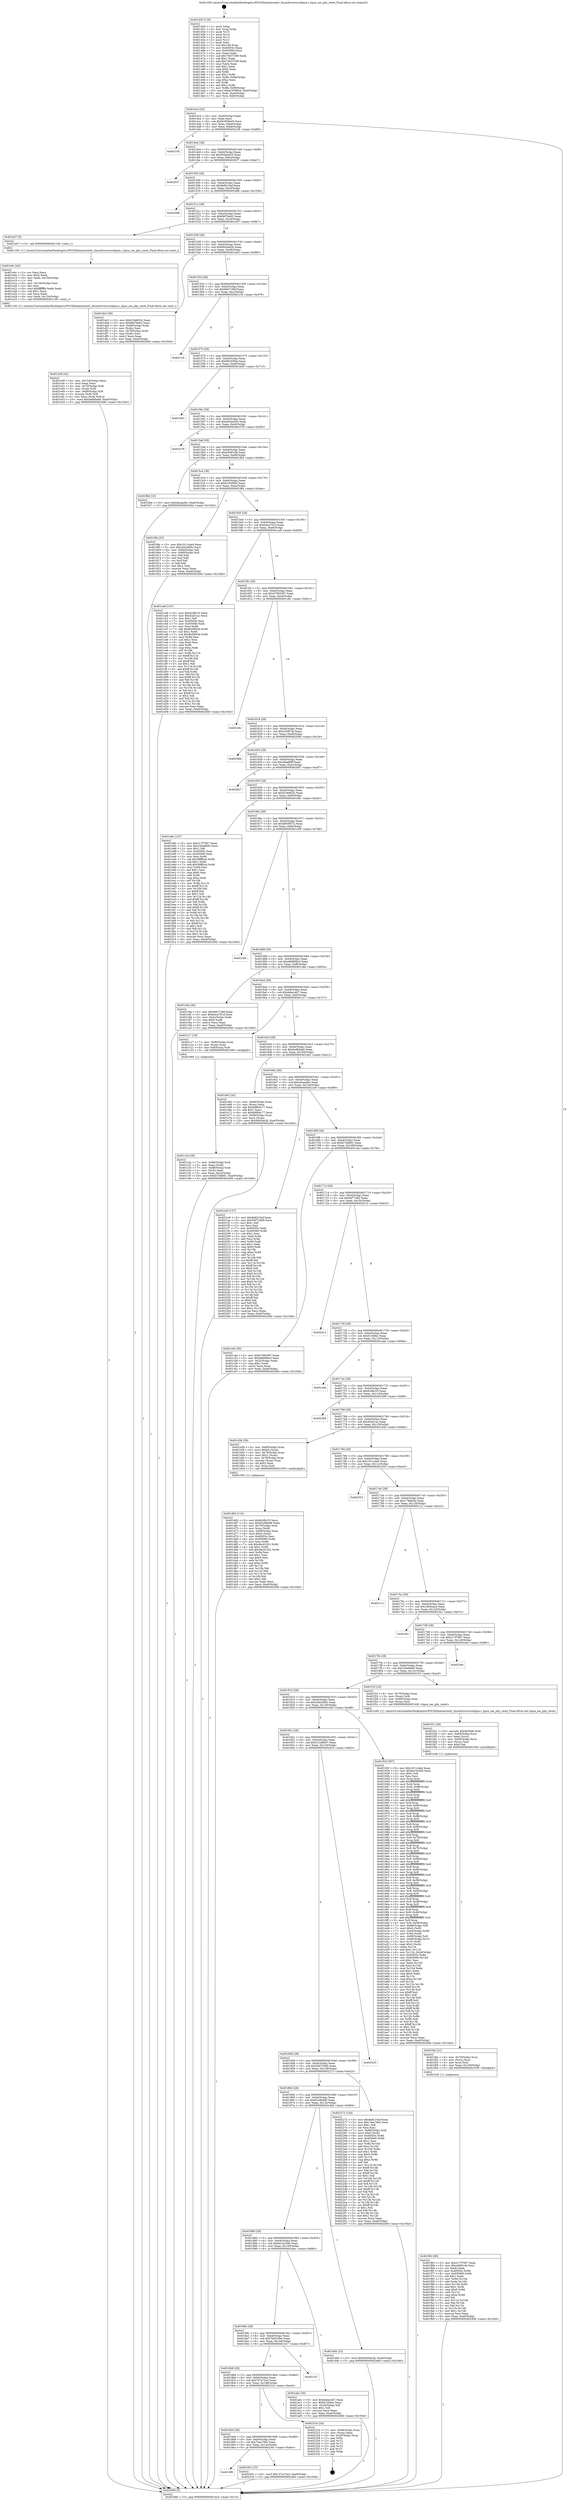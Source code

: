 digraph "0x401450" {
  label = "0x401450 (/mnt/c/Users/mathe/Desktop/tcc/POCII/binaries/extr_linuxdriversscsihpsa.c_hpsa_sas_phy_reset_Final-ollvm.out::main(0))"
  labelloc = "t"
  node[shape=record]

  Entry [label="",width=0.3,height=0.3,shape=circle,fillcolor=black,style=filled]
  "0x4014c4" [label="{
     0x4014c4 [32]\l
     | [instrs]\l
     &nbsp;&nbsp;0x4014c4 \<+6\>: mov -0xa0(%rbp),%eax\l
     &nbsp;&nbsp;0x4014ca \<+2\>: mov %eax,%ecx\l
     &nbsp;&nbsp;0x4014cc \<+6\>: sub $0x81859445,%ecx\l
     &nbsp;&nbsp;0x4014d2 \<+6\>: mov %eax,-0xb4(%rbp)\l
     &nbsp;&nbsp;0x4014d8 \<+6\>: mov %ecx,-0xb8(%rbp)\l
     &nbsp;&nbsp;0x4014de \<+6\>: je 00000000004021d5 \<main+0xd85\>\l
  }"]
  "0x4021d5" [label="{
     0x4021d5\l
  }", style=dashed]
  "0x4014e4" [label="{
     0x4014e4 [28]\l
     | [instrs]\l
     &nbsp;&nbsp;0x4014e4 \<+5\>: jmp 00000000004014e9 \<main+0x99\>\l
     &nbsp;&nbsp;0x4014e9 \<+6\>: mov -0xb4(%rbp),%eax\l
     &nbsp;&nbsp;0x4014ef \<+5\>: sub $0x854ded23,%eax\l
     &nbsp;&nbsp;0x4014f4 \<+6\>: mov %eax,-0xbc(%rbp)\l
     &nbsp;&nbsp;0x4014fa \<+6\>: je 0000000000402037 \<main+0xbe7\>\l
  }"]
  Exit [label="",width=0.3,height=0.3,shape=circle,fillcolor=black,style=filled,peripheries=2]
  "0x402037" [label="{
     0x402037\l
  }", style=dashed]
  "0x401500" [label="{
     0x401500 [28]\l
     | [instrs]\l
     &nbsp;&nbsp;0x401500 \<+5\>: jmp 0000000000401505 \<main+0xb5\>\l
     &nbsp;&nbsp;0x401505 \<+6\>: mov -0xb4(%rbp),%eax\l
     &nbsp;&nbsp;0x40150b \<+5\>: sub $0x8a8210af,%eax\l
     &nbsp;&nbsp;0x401510 \<+6\>: mov %eax,-0xc0(%rbp)\l
     &nbsp;&nbsp;0x401516 \<+6\>: je 0000000000402486 \<main+0x1036\>\l
  }"]
  "0x4018f0" [label="{
     0x4018f0\l
  }", style=dashed]
  "0x402486" [label="{
     0x402486\l
  }", style=dashed]
  "0x40151c" [label="{
     0x40151c [28]\l
     | [instrs]\l
     &nbsp;&nbsp;0x40151c \<+5\>: jmp 0000000000401521 \<main+0xd1\>\l
     &nbsp;&nbsp;0x401521 \<+6\>: mov -0xb4(%rbp),%eax\l
     &nbsp;&nbsp;0x401527 \<+5\>: sub $0x8bf76eb2,%eax\l
     &nbsp;&nbsp;0x40152c \<+6\>: mov %eax,-0xc4(%rbp)\l
     &nbsp;&nbsp;0x401532 \<+6\>: je 0000000000401e07 \<main+0x9b7\>\l
  }"]
  "0x40230c" [label="{
     0x40230c [15]\l
     | [instrs]\l
     &nbsp;&nbsp;0x40230c \<+10\>: movl $0x7e7a72a3,-0xa0(%rbp)\l
     &nbsp;&nbsp;0x402316 \<+5\>: jmp 000000000040249d \<main+0x104d\>\l
  }"]
  "0x401e07" [label="{
     0x401e07 [5]\l
     | [instrs]\l
     &nbsp;&nbsp;0x401e07 \<+5\>: call 0000000000401160 \<next_i\>\l
     | [calls]\l
     &nbsp;&nbsp;0x401160 \{1\} (/mnt/c/Users/mathe/Desktop/tcc/POCII/binaries/extr_linuxdriversscsihpsa.c_hpsa_sas_phy_reset_Final-ollvm.out::next_i)\l
  }"]
  "0x401538" [label="{
     0x401538 [28]\l
     | [instrs]\l
     &nbsp;&nbsp;0x401538 \<+5\>: jmp 000000000040153d \<main+0xed\>\l
     &nbsp;&nbsp;0x40153d \<+6\>: mov -0xb4(%rbp),%eax\l
     &nbsp;&nbsp;0x401543 \<+5\>: sub $0x9045ab2b,%eax\l
     &nbsp;&nbsp;0x401548 \<+6\>: mov %eax,-0xc8(%rbp)\l
     &nbsp;&nbsp;0x40154e \<+6\>: je 0000000000401de3 \<main+0x993\>\l
  }"]
  "0x4018d4" [label="{
     0x4018d4 [28]\l
     | [instrs]\l
     &nbsp;&nbsp;0x4018d4 \<+5\>: jmp 00000000004018d9 \<main+0x489\>\l
     &nbsp;&nbsp;0x4018d9 \<+6\>: mov -0xb4(%rbp),%eax\l
     &nbsp;&nbsp;0x4018df \<+5\>: sub $0x7eea79dc,%eax\l
     &nbsp;&nbsp;0x4018e4 \<+6\>: mov %eax,-0x14c(%rbp)\l
     &nbsp;&nbsp;0x4018ea \<+6\>: je 000000000040230c \<main+0xebc\>\l
  }"]
  "0x401de3" [label="{
     0x401de3 [36]\l
     | [instrs]\l
     &nbsp;&nbsp;0x401de3 \<+5\>: mov $0xd19e853c,%eax\l
     &nbsp;&nbsp;0x401de8 \<+5\>: mov $0x8bf76eb2,%ecx\l
     &nbsp;&nbsp;0x401ded \<+4\>: mov -0x68(%rbp),%rdx\l
     &nbsp;&nbsp;0x401df1 \<+2\>: mov (%rdx),%esi\l
     &nbsp;&nbsp;0x401df3 \<+4\>: mov -0x78(%rbp),%rdx\l
     &nbsp;&nbsp;0x401df7 \<+2\>: cmp (%rdx),%esi\l
     &nbsp;&nbsp;0x401df9 \<+3\>: cmovl %ecx,%eax\l
     &nbsp;&nbsp;0x401dfc \<+6\>: mov %eax,-0xa0(%rbp)\l
     &nbsp;&nbsp;0x401e02 \<+5\>: jmp 000000000040249d \<main+0x104d\>\l
  }"]
  "0x401554" [label="{
     0x401554 [28]\l
     | [instrs]\l
     &nbsp;&nbsp;0x401554 \<+5\>: jmp 0000000000401559 \<main+0x109\>\l
     &nbsp;&nbsp;0x401559 \<+6\>: mov -0xb4(%rbp),%eax\l
     &nbsp;&nbsp;0x40155f \<+5\>: sub $0x94b718bf,%eax\l
     &nbsp;&nbsp;0x401564 \<+6\>: mov %eax,-0xcc(%rbp)\l
     &nbsp;&nbsp;0x40156a \<+6\>: je 00000000004021c6 \<main+0xd76\>\l
  }"]
  "0x40231b" [label="{
     0x40231b [24]\l
     | [instrs]\l
     &nbsp;&nbsp;0x40231b \<+7\>: mov -0x98(%rbp),%rax\l
     &nbsp;&nbsp;0x402322 \<+2\>: mov (%rax),%eax\l
     &nbsp;&nbsp;0x402324 \<+4\>: lea -0x28(%rbp),%rsp\l
     &nbsp;&nbsp;0x402328 \<+1\>: pop %rbx\l
     &nbsp;&nbsp;0x402329 \<+2\>: pop %r12\l
     &nbsp;&nbsp;0x40232b \<+2\>: pop %r13\l
     &nbsp;&nbsp;0x40232d \<+2\>: pop %r14\l
     &nbsp;&nbsp;0x40232f \<+2\>: pop %r15\l
     &nbsp;&nbsp;0x402331 \<+1\>: pop %rbp\l
     &nbsp;&nbsp;0x402332 \<+1\>: ret\l
  }"]
  "0x4021c6" [label="{
     0x4021c6\l
  }", style=dashed]
  "0x401570" [label="{
     0x401570 [28]\l
     | [instrs]\l
     &nbsp;&nbsp;0x401570 \<+5\>: jmp 0000000000401575 \<main+0x125\>\l
     &nbsp;&nbsp;0x401575 \<+6\>: mov -0xb4(%rbp),%eax\l
     &nbsp;&nbsp;0x40157b \<+5\>: sub $0x9f2d394e,%eax\l
     &nbsp;&nbsp;0x401580 \<+6\>: mov %eax,-0xd0(%rbp)\l
     &nbsp;&nbsp;0x401586 \<+6\>: je 0000000000401b63 \<main+0x713\>\l
  }"]
  "0x4018b8" [label="{
     0x4018b8 [28]\l
     | [instrs]\l
     &nbsp;&nbsp;0x4018b8 \<+5\>: jmp 00000000004018bd \<main+0x46d\>\l
     &nbsp;&nbsp;0x4018bd \<+6\>: mov -0xb4(%rbp),%eax\l
     &nbsp;&nbsp;0x4018c3 \<+5\>: sub $0x7e7a72a3,%eax\l
     &nbsp;&nbsp;0x4018c8 \<+6\>: mov %eax,-0x148(%rbp)\l
     &nbsp;&nbsp;0x4018ce \<+6\>: je 000000000040231b \<main+0xecb\>\l
  }"]
  "0x401b63" [label="{
     0x401b63\l
  }", style=dashed]
  "0x40158c" [label="{
     0x40158c [28]\l
     | [instrs]\l
     &nbsp;&nbsp;0x40158c \<+5\>: jmp 0000000000401591 \<main+0x141\>\l
     &nbsp;&nbsp;0x401591 \<+6\>: mov -0xb4(%rbp),%eax\l
     &nbsp;&nbsp;0x401597 \<+5\>: sub $0xa05aa5d3,%eax\l
     &nbsp;&nbsp;0x40159c \<+6\>: mov %eax,-0xd4(%rbp)\l
     &nbsp;&nbsp;0x4015a2 \<+6\>: je 0000000000402378 \<main+0xf28\>\l
  }"]
  "0x4021b7" [label="{
     0x4021b7\l
  }", style=dashed]
  "0x402378" [label="{
     0x402378\l
  }", style=dashed]
  "0x4015a8" [label="{
     0x4015a8 [28]\l
     | [instrs]\l
     &nbsp;&nbsp;0x4015a8 \<+5\>: jmp 00000000004015ad \<main+0x15d\>\l
     &nbsp;&nbsp;0x4015ad \<+6\>: mov -0xb4(%rbp),%eax\l
     &nbsp;&nbsp;0x4015b3 \<+5\>: sub $0xa5d91cfe,%eax\l
     &nbsp;&nbsp;0x4015b8 \<+6\>: mov %eax,-0xd8(%rbp)\l
     &nbsp;&nbsp;0x4015be \<+6\>: je 0000000000401fbd \<main+0xb6d\>\l
  }"]
  "0x401f63" [label="{
     0x401f63 [90]\l
     | [instrs]\l
     &nbsp;&nbsp;0x401f63 \<+5\>: mov $0x217f7907,%eax\l
     &nbsp;&nbsp;0x401f68 \<+5\>: mov $0xa5d91cfe,%esi\l
     &nbsp;&nbsp;0x401f6d \<+2\>: xor %edx,%edx\l
     &nbsp;&nbsp;0x401f6f \<+8\>: mov 0x40505c,%r8d\l
     &nbsp;&nbsp;0x401f77 \<+8\>: mov 0x405060,%r9d\l
     &nbsp;&nbsp;0x401f7f \<+3\>: sub $0x1,%edx\l
     &nbsp;&nbsp;0x401f82 \<+3\>: mov %r8d,%r10d\l
     &nbsp;&nbsp;0x401f85 \<+3\>: add %edx,%r10d\l
     &nbsp;&nbsp;0x401f88 \<+4\>: imul %r10d,%r8d\l
     &nbsp;&nbsp;0x401f8c \<+4\>: and $0x1,%r8d\l
     &nbsp;&nbsp;0x401f90 \<+4\>: cmp $0x0,%r8d\l
     &nbsp;&nbsp;0x401f94 \<+4\>: sete %r11b\l
     &nbsp;&nbsp;0x401f98 \<+4\>: cmp $0xa,%r9d\l
     &nbsp;&nbsp;0x401f9c \<+3\>: setl %bl\l
     &nbsp;&nbsp;0x401f9f \<+3\>: mov %r11b,%r14b\l
     &nbsp;&nbsp;0x401fa2 \<+3\>: and %bl,%r14b\l
     &nbsp;&nbsp;0x401fa5 \<+3\>: xor %bl,%r11b\l
     &nbsp;&nbsp;0x401fa8 \<+3\>: or %r11b,%r14b\l
     &nbsp;&nbsp;0x401fab \<+4\>: test $0x1,%r14b\l
     &nbsp;&nbsp;0x401faf \<+3\>: cmovne %esi,%eax\l
     &nbsp;&nbsp;0x401fb2 \<+6\>: mov %eax,-0xa0(%rbp)\l
     &nbsp;&nbsp;0x401fb8 \<+5\>: jmp 000000000040249d \<main+0x104d\>\l
  }"]
  "0x401fbd" [label="{
     0x401fbd [15]\l
     | [instrs]\l
     &nbsp;&nbsp;0x401fbd \<+10\>: movl $0xedcaad0c,-0xa0(%rbp)\l
     &nbsp;&nbsp;0x401fc7 \<+5\>: jmp 000000000040249d \<main+0x104d\>\l
  }"]
  "0x4015c4" [label="{
     0x4015c4 [28]\l
     | [instrs]\l
     &nbsp;&nbsp;0x4015c4 \<+5\>: jmp 00000000004015c9 \<main+0x179\>\l
     &nbsp;&nbsp;0x4015c9 \<+6\>: mov -0xb4(%rbp),%eax\l
     &nbsp;&nbsp;0x4015cf \<+5\>: sub $0xb183f95d,%eax\l
     &nbsp;&nbsp;0x4015d4 \<+6\>: mov %eax,-0xdc(%rbp)\l
     &nbsp;&nbsp;0x4015da \<+6\>: je 00000000004018fa \<main+0x4aa\>\l
  }"]
  "0x401f4e" [label="{
     0x401f4e [21]\l
     | [instrs]\l
     &nbsp;&nbsp;0x401f4e \<+4\>: mov -0x70(%rbp),%rcx\l
     &nbsp;&nbsp;0x401f52 \<+3\>: mov (%rcx),%rcx\l
     &nbsp;&nbsp;0x401f55 \<+3\>: mov %rcx,%rdi\l
     &nbsp;&nbsp;0x401f58 \<+6\>: mov %eax,-0x158(%rbp)\l
     &nbsp;&nbsp;0x401f5e \<+5\>: call 0000000000401030 \<free@plt\>\l
     | [calls]\l
     &nbsp;&nbsp;0x401030 \{1\} (unknown)\l
  }"]
  "0x4018fa" [label="{
     0x4018fa [53]\l
     | [instrs]\l
     &nbsp;&nbsp;0x4018fa \<+5\>: mov $0x1011cda4,%eax\l
     &nbsp;&nbsp;0x4018ff \<+5\>: mov $0x2d42460c,%ecx\l
     &nbsp;&nbsp;0x401904 \<+6\>: mov -0x9a(%rbp),%dl\l
     &nbsp;&nbsp;0x40190a \<+7\>: mov -0x99(%rbp),%sil\l
     &nbsp;&nbsp;0x401911 \<+3\>: mov %dl,%dil\l
     &nbsp;&nbsp;0x401914 \<+3\>: and %sil,%dil\l
     &nbsp;&nbsp;0x401917 \<+3\>: xor %sil,%dl\l
     &nbsp;&nbsp;0x40191a \<+3\>: or %dl,%dil\l
     &nbsp;&nbsp;0x40191d \<+4\>: test $0x1,%dil\l
     &nbsp;&nbsp;0x401921 \<+3\>: cmovne %ecx,%eax\l
     &nbsp;&nbsp;0x401924 \<+6\>: mov %eax,-0xa0(%rbp)\l
     &nbsp;&nbsp;0x40192a \<+5\>: jmp 000000000040249d \<main+0x104d\>\l
  }"]
  "0x4015e0" [label="{
     0x4015e0 [28]\l
     | [instrs]\l
     &nbsp;&nbsp;0x4015e0 \<+5\>: jmp 00000000004015e5 \<main+0x195\>\l
     &nbsp;&nbsp;0x4015e5 \<+6\>: mov -0xb4(%rbp),%eax\l
     &nbsp;&nbsp;0x4015eb \<+5\>: sub $0xb4ca701d,%eax\l
     &nbsp;&nbsp;0x4015f0 \<+6\>: mov %eax,-0xe0(%rbp)\l
     &nbsp;&nbsp;0x4015f6 \<+6\>: je 0000000000401ca8 \<main+0x858\>\l
  }"]
  "0x40249d" [label="{
     0x40249d [5]\l
     | [instrs]\l
     &nbsp;&nbsp;0x40249d \<+5\>: jmp 00000000004014c4 \<main+0x74\>\l
  }"]
  "0x401450" [label="{
     0x401450 [116]\l
     | [instrs]\l
     &nbsp;&nbsp;0x401450 \<+1\>: push %rbp\l
     &nbsp;&nbsp;0x401451 \<+3\>: mov %rsp,%rbp\l
     &nbsp;&nbsp;0x401454 \<+2\>: push %r15\l
     &nbsp;&nbsp;0x401456 \<+2\>: push %r14\l
     &nbsp;&nbsp;0x401458 \<+2\>: push %r13\l
     &nbsp;&nbsp;0x40145a \<+2\>: push %r12\l
     &nbsp;&nbsp;0x40145c \<+1\>: push %rbx\l
     &nbsp;&nbsp;0x40145d \<+7\>: sub $0x148,%rsp\l
     &nbsp;&nbsp;0x401464 \<+7\>: mov 0x40505c,%eax\l
     &nbsp;&nbsp;0x40146b \<+7\>: mov 0x405060,%ecx\l
     &nbsp;&nbsp;0x401472 \<+2\>: mov %eax,%edx\l
     &nbsp;&nbsp;0x401474 \<+6\>: sub $0x74037299,%edx\l
     &nbsp;&nbsp;0x40147a \<+3\>: sub $0x1,%edx\l
     &nbsp;&nbsp;0x40147d \<+6\>: add $0x74037299,%edx\l
     &nbsp;&nbsp;0x401483 \<+3\>: imul %edx,%eax\l
     &nbsp;&nbsp;0x401486 \<+3\>: and $0x1,%eax\l
     &nbsp;&nbsp;0x401489 \<+3\>: cmp $0x0,%eax\l
     &nbsp;&nbsp;0x40148c \<+4\>: sete %r8b\l
     &nbsp;&nbsp;0x401490 \<+4\>: and $0x1,%r8b\l
     &nbsp;&nbsp;0x401494 \<+7\>: mov %r8b,-0x9a(%rbp)\l
     &nbsp;&nbsp;0x40149b \<+3\>: cmp $0xa,%ecx\l
     &nbsp;&nbsp;0x40149e \<+4\>: setl %r8b\l
     &nbsp;&nbsp;0x4014a2 \<+4\>: and $0x1,%r8b\l
     &nbsp;&nbsp;0x4014a6 \<+7\>: mov %r8b,-0x99(%rbp)\l
     &nbsp;&nbsp;0x4014ad \<+10\>: movl $0xb183f95d,-0xa0(%rbp)\l
     &nbsp;&nbsp;0x4014b7 \<+6\>: mov %edi,-0xa4(%rbp)\l
     &nbsp;&nbsp;0x4014bd \<+7\>: mov %rsi,-0xb0(%rbp)\l
  }"]
  "0x401f31" [label="{
     0x401f31 [29]\l
     | [instrs]\l
     &nbsp;&nbsp;0x401f31 \<+10\>: movabs $0x4030d6,%rdi\l
     &nbsp;&nbsp;0x401f3b \<+4\>: mov -0x60(%rbp),%rcx\l
     &nbsp;&nbsp;0x401f3f \<+2\>: mov %eax,(%rcx)\l
     &nbsp;&nbsp;0x401f41 \<+4\>: mov -0x60(%rbp),%rcx\l
     &nbsp;&nbsp;0x401f45 \<+2\>: mov (%rcx),%esi\l
     &nbsp;&nbsp;0x401f47 \<+2\>: mov $0x0,%al\l
     &nbsp;&nbsp;0x401f49 \<+5\>: call 0000000000401040 \<printf@plt\>\l
     | [calls]\l
     &nbsp;&nbsp;0x401040 \{1\} (unknown)\l
  }"]
  "0x401ca8" [label="{
     0x401ca8 [147]\l
     | [instrs]\l
     &nbsp;&nbsp;0x401ca8 \<+5\>: mov $0xfccf6c33,%eax\l
     &nbsp;&nbsp;0x401cad \<+5\>: mov $0x42a51ac,%ecx\l
     &nbsp;&nbsp;0x401cb2 \<+2\>: mov $0x1,%dl\l
     &nbsp;&nbsp;0x401cb4 \<+7\>: mov 0x40505c,%esi\l
     &nbsp;&nbsp;0x401cbb \<+7\>: mov 0x405060,%edi\l
     &nbsp;&nbsp;0x401cc2 \<+3\>: mov %esi,%r8d\l
     &nbsp;&nbsp;0x401cc5 \<+7\>: add $0xfb29f43d,%r8d\l
     &nbsp;&nbsp;0x401ccc \<+4\>: sub $0x1,%r8d\l
     &nbsp;&nbsp;0x401cd0 \<+7\>: sub $0xfb29f43d,%r8d\l
     &nbsp;&nbsp;0x401cd7 \<+4\>: imul %r8d,%esi\l
     &nbsp;&nbsp;0x401cdb \<+3\>: and $0x1,%esi\l
     &nbsp;&nbsp;0x401cde \<+3\>: cmp $0x0,%esi\l
     &nbsp;&nbsp;0x401ce1 \<+4\>: sete %r9b\l
     &nbsp;&nbsp;0x401ce5 \<+3\>: cmp $0xa,%edi\l
     &nbsp;&nbsp;0x401ce8 \<+4\>: setl %r10b\l
     &nbsp;&nbsp;0x401cec \<+3\>: mov %r9b,%r11b\l
     &nbsp;&nbsp;0x401cef \<+4\>: xor $0xff,%r11b\l
     &nbsp;&nbsp;0x401cf3 \<+3\>: mov %r10b,%bl\l
     &nbsp;&nbsp;0x401cf6 \<+3\>: xor $0xff,%bl\l
     &nbsp;&nbsp;0x401cf9 \<+3\>: xor $0x1,%dl\l
     &nbsp;&nbsp;0x401cfc \<+3\>: mov %r11b,%r14b\l
     &nbsp;&nbsp;0x401cff \<+4\>: and $0xff,%r14b\l
     &nbsp;&nbsp;0x401d03 \<+3\>: and %dl,%r9b\l
     &nbsp;&nbsp;0x401d06 \<+3\>: mov %bl,%r15b\l
     &nbsp;&nbsp;0x401d09 \<+4\>: and $0xff,%r15b\l
     &nbsp;&nbsp;0x401d0d \<+3\>: and %dl,%r10b\l
     &nbsp;&nbsp;0x401d10 \<+3\>: or %r9b,%r14b\l
     &nbsp;&nbsp;0x401d13 \<+3\>: or %r10b,%r15b\l
     &nbsp;&nbsp;0x401d16 \<+3\>: xor %r15b,%r14b\l
     &nbsp;&nbsp;0x401d19 \<+3\>: or %bl,%r11b\l
     &nbsp;&nbsp;0x401d1c \<+4\>: xor $0xff,%r11b\l
     &nbsp;&nbsp;0x401d20 \<+3\>: or $0x1,%dl\l
     &nbsp;&nbsp;0x401d23 \<+3\>: and %dl,%r11b\l
     &nbsp;&nbsp;0x401d26 \<+3\>: or %r11b,%r14b\l
     &nbsp;&nbsp;0x401d29 \<+4\>: test $0x1,%r14b\l
     &nbsp;&nbsp;0x401d2d \<+3\>: cmovne %ecx,%eax\l
     &nbsp;&nbsp;0x401d30 \<+6\>: mov %eax,-0xa0(%rbp)\l
     &nbsp;&nbsp;0x401d36 \<+5\>: jmp 000000000040249d \<main+0x104d\>\l
  }"]
  "0x4015fc" [label="{
     0x4015fc [28]\l
     | [instrs]\l
     &nbsp;&nbsp;0x4015fc \<+5\>: jmp 0000000000401601 \<main+0x1b1\>\l
     &nbsp;&nbsp;0x401601 \<+6\>: mov -0xb4(%rbp),%eax\l
     &nbsp;&nbsp;0x401607 \<+5\>: sub $0xb7092097,%eax\l
     &nbsp;&nbsp;0x40160c \<+6\>: mov %eax,-0xe4(%rbp)\l
     &nbsp;&nbsp;0x401612 \<+6\>: je 0000000000401c6c \<main+0x81c\>\l
  }"]
  "0x401e38" [label="{
     0x401e38 [42]\l
     | [instrs]\l
     &nbsp;&nbsp;0x401e38 \<+6\>: mov -0x154(%rbp),%ecx\l
     &nbsp;&nbsp;0x401e3e \<+3\>: imul %eax,%ecx\l
     &nbsp;&nbsp;0x401e41 \<+4\>: mov -0x70(%rbp),%rdi\l
     &nbsp;&nbsp;0x401e45 \<+3\>: mov (%rdi),%rdi\l
     &nbsp;&nbsp;0x401e48 \<+4\>: mov -0x68(%rbp),%r8\l
     &nbsp;&nbsp;0x401e4c \<+3\>: movslq (%r8),%r8\l
     &nbsp;&nbsp;0x401e4f \<+4\>: mov %ecx,(%rdi,%r8,4)\l
     &nbsp;&nbsp;0x401e53 \<+10\>: movl $0xded84ab6,-0xa0(%rbp)\l
     &nbsp;&nbsp;0x401e5d \<+5\>: jmp 000000000040249d \<main+0x104d\>\l
  }"]
  "0x401c6c" [label="{
     0x401c6c\l
  }", style=dashed]
  "0x401618" [label="{
     0x401618 [28]\l
     | [instrs]\l
     &nbsp;&nbsp;0x401618 \<+5\>: jmp 000000000040161d \<main+0x1cd\>\l
     &nbsp;&nbsp;0x40161d \<+6\>: mov -0xb4(%rbp),%eax\l
     &nbsp;&nbsp;0x401623 \<+5\>: sub $0xc52fb7fa,%eax\l
     &nbsp;&nbsp;0x401628 \<+6\>: mov %eax,-0xe8(%rbp)\l
     &nbsp;&nbsp;0x40162e \<+6\>: je 000000000040208d \<main+0xc3d\>\l
  }"]
  "0x401e0c" [label="{
     0x401e0c [44]\l
     | [instrs]\l
     &nbsp;&nbsp;0x401e0c \<+2\>: xor %ecx,%ecx\l
     &nbsp;&nbsp;0x401e0e \<+5\>: mov $0x2,%edx\l
     &nbsp;&nbsp;0x401e13 \<+6\>: mov %edx,-0x150(%rbp)\l
     &nbsp;&nbsp;0x401e19 \<+1\>: cltd\l
     &nbsp;&nbsp;0x401e1a \<+6\>: mov -0x150(%rbp),%esi\l
     &nbsp;&nbsp;0x401e20 \<+2\>: idiv %esi\l
     &nbsp;&nbsp;0x401e22 \<+6\>: imul $0xfffffffe,%edx,%edx\l
     &nbsp;&nbsp;0x401e28 \<+3\>: sub $0x1,%ecx\l
     &nbsp;&nbsp;0x401e2b \<+2\>: sub %ecx,%edx\l
     &nbsp;&nbsp;0x401e2d \<+6\>: mov %edx,-0x154(%rbp)\l
     &nbsp;&nbsp;0x401e33 \<+5\>: call 0000000000401160 \<next_i\>\l
     | [calls]\l
     &nbsp;&nbsp;0x401160 \{1\} (/mnt/c/Users/mathe/Desktop/tcc/POCII/binaries/extr_linuxdriversscsihpsa.c_hpsa_sas_phy_reset_Final-ollvm.out::next_i)\l
  }"]
  "0x40208d" [label="{
     0x40208d\l
  }", style=dashed]
  "0x401634" [label="{
     0x401634 [28]\l
     | [instrs]\l
     &nbsp;&nbsp;0x401634 \<+5\>: jmp 0000000000401639 \<main+0x1e9\>\l
     &nbsp;&nbsp;0x401639 \<+6\>: mov -0xb4(%rbp),%eax\l
     &nbsp;&nbsp;0x40163f \<+5\>: sub $0xc8aa6fdf,%eax\l
     &nbsp;&nbsp;0x401644 \<+6\>: mov %eax,-0xec(%rbp)\l
     &nbsp;&nbsp;0x40164a \<+6\>: je 00000000004020b7 \<main+0xc67\>\l
  }"]
  "0x401d62" [label="{
     0x401d62 [114]\l
     | [instrs]\l
     &nbsp;&nbsp;0x401d62 \<+5\>: mov $0xfccf6c33,%ecx\l
     &nbsp;&nbsp;0x401d67 \<+5\>: mov $0x62c9bdd9,%edx\l
     &nbsp;&nbsp;0x401d6c \<+4\>: mov -0x70(%rbp),%rdi\l
     &nbsp;&nbsp;0x401d70 \<+3\>: mov %rax,(%rdi)\l
     &nbsp;&nbsp;0x401d73 \<+4\>: mov -0x68(%rbp),%rax\l
     &nbsp;&nbsp;0x401d77 \<+6\>: movl $0x0,(%rax)\l
     &nbsp;&nbsp;0x401d7d \<+7\>: mov 0x40505c,%esi\l
     &nbsp;&nbsp;0x401d84 \<+8\>: mov 0x405060,%r8d\l
     &nbsp;&nbsp;0x401d8c \<+3\>: mov %esi,%r9d\l
     &nbsp;&nbsp;0x401d8f \<+7\>: sub $0x4bcd1201,%r9d\l
     &nbsp;&nbsp;0x401d96 \<+4\>: sub $0x1,%r9d\l
     &nbsp;&nbsp;0x401d9a \<+7\>: add $0x4bcd1201,%r9d\l
     &nbsp;&nbsp;0x401da1 \<+4\>: imul %r9d,%esi\l
     &nbsp;&nbsp;0x401da5 \<+3\>: and $0x1,%esi\l
     &nbsp;&nbsp;0x401da8 \<+3\>: cmp $0x0,%esi\l
     &nbsp;&nbsp;0x401dab \<+4\>: sete %r10b\l
     &nbsp;&nbsp;0x401daf \<+4\>: cmp $0xa,%r8d\l
     &nbsp;&nbsp;0x401db3 \<+4\>: setl %r11b\l
     &nbsp;&nbsp;0x401db7 \<+3\>: mov %r10b,%bl\l
     &nbsp;&nbsp;0x401dba \<+3\>: and %r11b,%bl\l
     &nbsp;&nbsp;0x401dbd \<+3\>: xor %r11b,%r10b\l
     &nbsp;&nbsp;0x401dc0 \<+3\>: or %r10b,%bl\l
     &nbsp;&nbsp;0x401dc3 \<+3\>: test $0x1,%bl\l
     &nbsp;&nbsp;0x401dc6 \<+3\>: cmovne %edx,%ecx\l
     &nbsp;&nbsp;0x401dc9 \<+6\>: mov %ecx,-0xa0(%rbp)\l
     &nbsp;&nbsp;0x401dcf \<+5\>: jmp 000000000040249d \<main+0x104d\>\l
  }"]
  "0x4020b7" [label="{
     0x4020b7\l
  }", style=dashed]
  "0x401650" [label="{
     0x401650 [28]\l
     | [instrs]\l
     &nbsp;&nbsp;0x401650 \<+5\>: jmp 0000000000401655 \<main+0x205\>\l
     &nbsp;&nbsp;0x401655 \<+6\>: mov -0xb4(%rbp),%eax\l
     &nbsp;&nbsp;0x40165b \<+5\>: sub $0xd19e853c,%eax\l
     &nbsp;&nbsp;0x401660 \<+6\>: mov %eax,-0xf0(%rbp)\l
     &nbsp;&nbsp;0x401666 \<+6\>: je 0000000000401e8c \<main+0xa3c\>\l
  }"]
  "0x401c2a" [label="{
     0x401c2a [36]\l
     | [instrs]\l
     &nbsp;&nbsp;0x401c2a \<+7\>: mov -0x88(%rbp),%rdi\l
     &nbsp;&nbsp;0x401c31 \<+2\>: mov %eax,(%rdi)\l
     &nbsp;&nbsp;0x401c33 \<+7\>: mov -0x88(%rbp),%rdi\l
     &nbsp;&nbsp;0x401c3a \<+2\>: mov (%rdi),%eax\l
     &nbsp;&nbsp;0x401c3c \<+3\>: mov %eax,-0x2c(%rbp)\l
     &nbsp;&nbsp;0x401c3f \<+10\>: movl $0xf27dd691,-0xa0(%rbp)\l
     &nbsp;&nbsp;0x401c49 \<+5\>: jmp 000000000040249d \<main+0x104d\>\l
  }"]
  "0x401e8c" [label="{
     0x401e8c [147]\l
     | [instrs]\l
     &nbsp;&nbsp;0x401e8c \<+5\>: mov $0x217f7907,%eax\l
     &nbsp;&nbsp;0x401e91 \<+5\>: mov $0x22be68d5,%ecx\l
     &nbsp;&nbsp;0x401e96 \<+2\>: mov $0x1,%dl\l
     &nbsp;&nbsp;0x401e98 \<+7\>: mov 0x40505c,%esi\l
     &nbsp;&nbsp;0x401e9f \<+7\>: mov 0x405060,%edi\l
     &nbsp;&nbsp;0x401ea6 \<+3\>: mov %esi,%r8d\l
     &nbsp;&nbsp;0x401ea9 \<+7\>: sub $0x36fffccb,%r8d\l
     &nbsp;&nbsp;0x401eb0 \<+4\>: sub $0x1,%r8d\l
     &nbsp;&nbsp;0x401eb4 \<+7\>: add $0x36fffccb,%r8d\l
     &nbsp;&nbsp;0x401ebb \<+4\>: imul %r8d,%esi\l
     &nbsp;&nbsp;0x401ebf \<+3\>: and $0x1,%esi\l
     &nbsp;&nbsp;0x401ec2 \<+3\>: cmp $0x0,%esi\l
     &nbsp;&nbsp;0x401ec5 \<+4\>: sete %r9b\l
     &nbsp;&nbsp;0x401ec9 \<+3\>: cmp $0xa,%edi\l
     &nbsp;&nbsp;0x401ecc \<+4\>: setl %r10b\l
     &nbsp;&nbsp;0x401ed0 \<+3\>: mov %r9b,%r11b\l
     &nbsp;&nbsp;0x401ed3 \<+4\>: xor $0xff,%r11b\l
     &nbsp;&nbsp;0x401ed7 \<+3\>: mov %r10b,%bl\l
     &nbsp;&nbsp;0x401eda \<+3\>: xor $0xff,%bl\l
     &nbsp;&nbsp;0x401edd \<+3\>: xor $0x1,%dl\l
     &nbsp;&nbsp;0x401ee0 \<+3\>: mov %r11b,%r14b\l
     &nbsp;&nbsp;0x401ee3 \<+4\>: and $0xff,%r14b\l
     &nbsp;&nbsp;0x401ee7 \<+3\>: and %dl,%r9b\l
     &nbsp;&nbsp;0x401eea \<+3\>: mov %bl,%r15b\l
     &nbsp;&nbsp;0x401eed \<+4\>: and $0xff,%r15b\l
     &nbsp;&nbsp;0x401ef1 \<+3\>: and %dl,%r10b\l
     &nbsp;&nbsp;0x401ef4 \<+3\>: or %r9b,%r14b\l
     &nbsp;&nbsp;0x401ef7 \<+3\>: or %r10b,%r15b\l
     &nbsp;&nbsp;0x401efa \<+3\>: xor %r15b,%r14b\l
     &nbsp;&nbsp;0x401efd \<+3\>: or %bl,%r11b\l
     &nbsp;&nbsp;0x401f00 \<+4\>: xor $0xff,%r11b\l
     &nbsp;&nbsp;0x401f04 \<+3\>: or $0x1,%dl\l
     &nbsp;&nbsp;0x401f07 \<+3\>: and %dl,%r11b\l
     &nbsp;&nbsp;0x401f0a \<+3\>: or %r11b,%r14b\l
     &nbsp;&nbsp;0x401f0d \<+4\>: test $0x1,%r14b\l
     &nbsp;&nbsp;0x401f11 \<+3\>: cmovne %ecx,%eax\l
     &nbsp;&nbsp;0x401f14 \<+6\>: mov %eax,-0xa0(%rbp)\l
     &nbsp;&nbsp;0x401f1a \<+5\>: jmp 000000000040249d \<main+0x104d\>\l
  }"]
  "0x40166c" [label="{
     0x40166c [28]\l
     | [instrs]\l
     &nbsp;&nbsp;0x40166c \<+5\>: jmp 0000000000401671 \<main+0x221\>\l
     &nbsp;&nbsp;0x401671 \<+6\>: mov -0xb4(%rbp),%eax\l
     &nbsp;&nbsp;0x401677 \<+5\>: sub $0xd839f372,%eax\l
     &nbsp;&nbsp;0x40167c \<+6\>: mov %eax,-0xf4(%rbp)\l
     &nbsp;&nbsp;0x401682 \<+6\>: je 0000000000401c08 \<main+0x7b8\>\l
  }"]
  "0x40189c" [label="{
     0x40189c [28]\l
     | [instrs]\l
     &nbsp;&nbsp;0x40189c \<+5\>: jmp 00000000004018a1 \<main+0x451\>\l
     &nbsp;&nbsp;0x4018a1 \<+6\>: mov -0xb4(%rbp),%eax\l
     &nbsp;&nbsp;0x4018a7 \<+5\>: sub $0x7b8224be,%eax\l
     &nbsp;&nbsp;0x4018ac \<+6\>: mov %eax,-0x144(%rbp)\l
     &nbsp;&nbsp;0x4018b2 \<+6\>: je 00000000004021b7 \<main+0xd67\>\l
  }"]
  "0x401c08" [label="{
     0x401c08\l
  }", style=dashed]
  "0x401688" [label="{
     0x401688 [28]\l
     | [instrs]\l
     &nbsp;&nbsp;0x401688 \<+5\>: jmp 000000000040168d \<main+0x23d\>\l
     &nbsp;&nbsp;0x40168d \<+6\>: mov -0xb4(%rbp),%eax\l
     &nbsp;&nbsp;0x401693 \<+5\>: sub $0xd8d998c0,%eax\l
     &nbsp;&nbsp;0x401698 \<+6\>: mov %eax,-0xf8(%rbp)\l
     &nbsp;&nbsp;0x40169e \<+6\>: je 0000000000401c8a \<main+0x83a\>\l
  }"]
  "0x401abc" [label="{
     0x401abc [30]\l
     | [instrs]\l
     &nbsp;&nbsp;0x401abc \<+5\>: mov $0xdabec4b7,%eax\l
     &nbsp;&nbsp;0x401ac1 \<+5\>: mov $0xfc1f28ec,%ecx\l
     &nbsp;&nbsp;0x401ac6 \<+3\>: mov -0x2d(%rbp),%dl\l
     &nbsp;&nbsp;0x401ac9 \<+3\>: test $0x1,%dl\l
     &nbsp;&nbsp;0x401acc \<+3\>: cmovne %ecx,%eax\l
     &nbsp;&nbsp;0x401acf \<+6\>: mov %eax,-0xa0(%rbp)\l
     &nbsp;&nbsp;0x401ad5 \<+5\>: jmp 000000000040249d \<main+0x104d\>\l
  }"]
  "0x401c8a" [label="{
     0x401c8a [30]\l
     | [instrs]\l
     &nbsp;&nbsp;0x401c8a \<+5\>: mov $0x94b718bf,%eax\l
     &nbsp;&nbsp;0x401c8f \<+5\>: mov $0xb4ca701d,%ecx\l
     &nbsp;&nbsp;0x401c94 \<+3\>: mov -0x2c(%rbp),%edx\l
     &nbsp;&nbsp;0x401c97 \<+3\>: cmp $0x0,%edx\l
     &nbsp;&nbsp;0x401c9a \<+3\>: cmove %ecx,%eax\l
     &nbsp;&nbsp;0x401c9d \<+6\>: mov %eax,-0xa0(%rbp)\l
     &nbsp;&nbsp;0x401ca3 \<+5\>: jmp 000000000040249d \<main+0x104d\>\l
  }"]
  "0x4016a4" [label="{
     0x4016a4 [28]\l
     | [instrs]\l
     &nbsp;&nbsp;0x4016a4 \<+5\>: jmp 00000000004016a9 \<main+0x259\>\l
     &nbsp;&nbsp;0x4016a9 \<+6\>: mov -0xb4(%rbp),%eax\l
     &nbsp;&nbsp;0x4016af \<+5\>: sub $0xdabec4b7,%eax\l
     &nbsp;&nbsp;0x4016b4 \<+6\>: mov %eax,-0xfc(%rbp)\l
     &nbsp;&nbsp;0x4016ba \<+6\>: je 0000000000401c17 \<main+0x7c7\>\l
  }"]
  "0x401880" [label="{
     0x401880 [28]\l
     | [instrs]\l
     &nbsp;&nbsp;0x401880 \<+5\>: jmp 0000000000401885 \<main+0x435\>\l
     &nbsp;&nbsp;0x401885 \<+6\>: mov -0xb4(%rbp),%eax\l
     &nbsp;&nbsp;0x40188b \<+5\>: sub $0x6a10c5d6,%eax\l
     &nbsp;&nbsp;0x401890 \<+6\>: mov %eax,-0x140(%rbp)\l
     &nbsp;&nbsp;0x401896 \<+6\>: je 0000000000401abc \<main+0x66c\>\l
  }"]
  "0x401c17" [label="{
     0x401c17 [19]\l
     | [instrs]\l
     &nbsp;&nbsp;0x401c17 \<+7\>: mov -0x90(%rbp),%rax\l
     &nbsp;&nbsp;0x401c1e \<+3\>: mov (%rax),%rax\l
     &nbsp;&nbsp;0x401c21 \<+4\>: mov 0x8(%rax),%rdi\l
     &nbsp;&nbsp;0x401c25 \<+5\>: call 0000000000401060 \<atoi@plt\>\l
     | [calls]\l
     &nbsp;&nbsp;0x401060 \{1\} (unknown)\l
  }"]
  "0x4016c0" [label="{
     0x4016c0 [28]\l
     | [instrs]\l
     &nbsp;&nbsp;0x4016c0 \<+5\>: jmp 00000000004016c5 \<main+0x275\>\l
     &nbsp;&nbsp;0x4016c5 \<+6\>: mov -0xb4(%rbp),%eax\l
     &nbsp;&nbsp;0x4016cb \<+5\>: sub $0xded84ab6,%eax\l
     &nbsp;&nbsp;0x4016d0 \<+6\>: mov %eax,-0x100(%rbp)\l
     &nbsp;&nbsp;0x4016d6 \<+6\>: je 0000000000401e62 \<main+0xa12\>\l
  }"]
  "0x401dd4" [label="{
     0x401dd4 [15]\l
     | [instrs]\l
     &nbsp;&nbsp;0x401dd4 \<+10\>: movl $0x9045ab2b,-0xa0(%rbp)\l
     &nbsp;&nbsp;0x401dde \<+5\>: jmp 000000000040249d \<main+0x104d\>\l
  }"]
  "0x401e62" [label="{
     0x401e62 [42]\l
     | [instrs]\l
     &nbsp;&nbsp;0x401e62 \<+4\>: mov -0x68(%rbp),%rax\l
     &nbsp;&nbsp;0x401e66 \<+2\>: mov (%rax),%ecx\l
     &nbsp;&nbsp;0x401e68 \<+6\>: add $0xb99b4c77,%ecx\l
     &nbsp;&nbsp;0x401e6e \<+3\>: add $0x1,%ecx\l
     &nbsp;&nbsp;0x401e71 \<+6\>: sub $0xb99b4c77,%ecx\l
     &nbsp;&nbsp;0x401e77 \<+4\>: mov -0x68(%rbp),%rax\l
     &nbsp;&nbsp;0x401e7b \<+2\>: mov %ecx,(%rax)\l
     &nbsp;&nbsp;0x401e7d \<+10\>: movl $0x9045ab2b,-0xa0(%rbp)\l
     &nbsp;&nbsp;0x401e87 \<+5\>: jmp 000000000040249d \<main+0x104d\>\l
  }"]
  "0x4016dc" [label="{
     0x4016dc [28]\l
     | [instrs]\l
     &nbsp;&nbsp;0x4016dc \<+5\>: jmp 00000000004016e1 \<main+0x291\>\l
     &nbsp;&nbsp;0x4016e1 \<+6\>: mov -0xb4(%rbp),%eax\l
     &nbsp;&nbsp;0x4016e7 \<+5\>: sub $0xedcaad0c,%eax\l
     &nbsp;&nbsp;0x4016ec \<+6\>: mov %eax,-0x104(%rbp)\l
     &nbsp;&nbsp;0x4016f2 \<+6\>: je 00000000004021e9 \<main+0xd99\>\l
  }"]
  "0x401864" [label="{
     0x401864 [28]\l
     | [instrs]\l
     &nbsp;&nbsp;0x401864 \<+5\>: jmp 0000000000401869 \<main+0x419\>\l
     &nbsp;&nbsp;0x401869 \<+6\>: mov -0xb4(%rbp),%eax\l
     &nbsp;&nbsp;0x40186f \<+5\>: sub $0x62c9bdd9,%eax\l
     &nbsp;&nbsp;0x401874 \<+6\>: mov %eax,-0x13c(%rbp)\l
     &nbsp;&nbsp;0x40187a \<+6\>: je 0000000000401dd4 \<main+0x984\>\l
  }"]
  "0x4021e9" [label="{
     0x4021e9 [137]\l
     | [instrs]\l
     &nbsp;&nbsp;0x4021e9 \<+5\>: mov $0x8a8210af,%eax\l
     &nbsp;&nbsp;0x4021ee \<+5\>: mov $0x50d72d49,%ecx\l
     &nbsp;&nbsp;0x4021f3 \<+2\>: mov $0x1,%dl\l
     &nbsp;&nbsp;0x4021f5 \<+2\>: xor %esi,%esi\l
     &nbsp;&nbsp;0x4021f7 \<+7\>: mov 0x40505c,%edi\l
     &nbsp;&nbsp;0x4021fe \<+8\>: mov 0x405060,%r8d\l
     &nbsp;&nbsp;0x402206 \<+3\>: sub $0x1,%esi\l
     &nbsp;&nbsp;0x402209 \<+3\>: mov %edi,%r9d\l
     &nbsp;&nbsp;0x40220c \<+3\>: add %esi,%r9d\l
     &nbsp;&nbsp;0x40220f \<+4\>: imul %r9d,%edi\l
     &nbsp;&nbsp;0x402213 \<+3\>: and $0x1,%edi\l
     &nbsp;&nbsp;0x402216 \<+3\>: cmp $0x0,%edi\l
     &nbsp;&nbsp;0x402219 \<+4\>: sete %r10b\l
     &nbsp;&nbsp;0x40221d \<+4\>: cmp $0xa,%r8d\l
     &nbsp;&nbsp;0x402221 \<+4\>: setl %r11b\l
     &nbsp;&nbsp;0x402225 \<+3\>: mov %r10b,%bl\l
     &nbsp;&nbsp;0x402228 \<+3\>: xor $0xff,%bl\l
     &nbsp;&nbsp;0x40222b \<+3\>: mov %r11b,%r14b\l
     &nbsp;&nbsp;0x40222e \<+4\>: xor $0xff,%r14b\l
     &nbsp;&nbsp;0x402232 \<+3\>: xor $0x0,%dl\l
     &nbsp;&nbsp;0x402235 \<+3\>: mov %bl,%r15b\l
     &nbsp;&nbsp;0x402238 \<+4\>: and $0x0,%r15b\l
     &nbsp;&nbsp;0x40223c \<+3\>: and %dl,%r10b\l
     &nbsp;&nbsp;0x40223f \<+3\>: mov %r14b,%r12b\l
     &nbsp;&nbsp;0x402242 \<+4\>: and $0x0,%r12b\l
     &nbsp;&nbsp;0x402246 \<+3\>: and %dl,%r11b\l
     &nbsp;&nbsp;0x402249 \<+3\>: or %r10b,%r15b\l
     &nbsp;&nbsp;0x40224c \<+3\>: or %r11b,%r12b\l
     &nbsp;&nbsp;0x40224f \<+3\>: xor %r12b,%r15b\l
     &nbsp;&nbsp;0x402252 \<+3\>: or %r14b,%bl\l
     &nbsp;&nbsp;0x402255 \<+3\>: xor $0xff,%bl\l
     &nbsp;&nbsp;0x402258 \<+3\>: or $0x0,%dl\l
     &nbsp;&nbsp;0x40225b \<+2\>: and %dl,%bl\l
     &nbsp;&nbsp;0x40225d \<+3\>: or %bl,%r15b\l
     &nbsp;&nbsp;0x402260 \<+4\>: test $0x1,%r15b\l
     &nbsp;&nbsp;0x402264 \<+3\>: cmovne %ecx,%eax\l
     &nbsp;&nbsp;0x402267 \<+6\>: mov %eax,-0xa0(%rbp)\l
     &nbsp;&nbsp;0x40226d \<+5\>: jmp 000000000040249d \<main+0x104d\>\l
  }"]
  "0x4016f8" [label="{
     0x4016f8 [28]\l
     | [instrs]\l
     &nbsp;&nbsp;0x4016f8 \<+5\>: jmp 00000000004016fd \<main+0x2ad\>\l
     &nbsp;&nbsp;0x4016fd \<+6\>: mov -0xb4(%rbp),%eax\l
     &nbsp;&nbsp;0x401703 \<+5\>: sub $0xf27dd691,%eax\l
     &nbsp;&nbsp;0x401708 \<+6\>: mov %eax,-0x108(%rbp)\l
     &nbsp;&nbsp;0x40170e \<+6\>: je 0000000000401c4e \<main+0x7fe\>\l
  }"]
  "0x402272" [label="{
     0x402272 [154]\l
     | [instrs]\l
     &nbsp;&nbsp;0x402272 \<+5\>: mov $0x8a8210af,%eax\l
     &nbsp;&nbsp;0x402277 \<+5\>: mov $0x7eea79dc,%ecx\l
     &nbsp;&nbsp;0x40227c \<+2\>: mov $0x1,%dl\l
     &nbsp;&nbsp;0x40227e \<+2\>: xor %esi,%esi\l
     &nbsp;&nbsp;0x402280 \<+7\>: mov -0x98(%rbp),%rdi\l
     &nbsp;&nbsp;0x402287 \<+6\>: movl $0x0,(%rdi)\l
     &nbsp;&nbsp;0x40228d \<+8\>: mov 0x40505c,%r8d\l
     &nbsp;&nbsp;0x402295 \<+8\>: mov 0x405060,%r9d\l
     &nbsp;&nbsp;0x40229d \<+3\>: sub $0x1,%esi\l
     &nbsp;&nbsp;0x4022a0 \<+3\>: mov %r8d,%r10d\l
     &nbsp;&nbsp;0x4022a3 \<+3\>: add %esi,%r10d\l
     &nbsp;&nbsp;0x4022a6 \<+4\>: imul %r10d,%r8d\l
     &nbsp;&nbsp;0x4022aa \<+4\>: and $0x1,%r8d\l
     &nbsp;&nbsp;0x4022ae \<+4\>: cmp $0x0,%r8d\l
     &nbsp;&nbsp;0x4022b2 \<+4\>: sete %r11b\l
     &nbsp;&nbsp;0x4022b6 \<+4\>: cmp $0xa,%r9d\l
     &nbsp;&nbsp;0x4022ba \<+3\>: setl %bl\l
     &nbsp;&nbsp;0x4022bd \<+3\>: mov %r11b,%r14b\l
     &nbsp;&nbsp;0x4022c0 \<+4\>: xor $0xff,%r14b\l
     &nbsp;&nbsp;0x4022c4 \<+3\>: mov %bl,%r15b\l
     &nbsp;&nbsp;0x4022c7 \<+4\>: xor $0xff,%r15b\l
     &nbsp;&nbsp;0x4022cb \<+3\>: xor $0x1,%dl\l
     &nbsp;&nbsp;0x4022ce \<+3\>: mov %r14b,%r12b\l
     &nbsp;&nbsp;0x4022d1 \<+4\>: and $0xff,%r12b\l
     &nbsp;&nbsp;0x4022d5 \<+3\>: and %dl,%r11b\l
     &nbsp;&nbsp;0x4022d8 \<+3\>: mov %r15b,%r13b\l
     &nbsp;&nbsp;0x4022db \<+4\>: and $0xff,%r13b\l
     &nbsp;&nbsp;0x4022df \<+2\>: and %dl,%bl\l
     &nbsp;&nbsp;0x4022e1 \<+3\>: or %r11b,%r12b\l
     &nbsp;&nbsp;0x4022e4 \<+3\>: or %bl,%r13b\l
     &nbsp;&nbsp;0x4022e7 \<+3\>: xor %r13b,%r12b\l
     &nbsp;&nbsp;0x4022ea \<+3\>: or %r15b,%r14b\l
     &nbsp;&nbsp;0x4022ed \<+4\>: xor $0xff,%r14b\l
     &nbsp;&nbsp;0x4022f1 \<+3\>: or $0x1,%dl\l
     &nbsp;&nbsp;0x4022f4 \<+3\>: and %dl,%r14b\l
     &nbsp;&nbsp;0x4022f7 \<+3\>: or %r14b,%r12b\l
     &nbsp;&nbsp;0x4022fa \<+4\>: test $0x1,%r12b\l
     &nbsp;&nbsp;0x4022fe \<+3\>: cmovne %ecx,%eax\l
     &nbsp;&nbsp;0x402301 \<+6\>: mov %eax,-0xa0(%rbp)\l
     &nbsp;&nbsp;0x402307 \<+5\>: jmp 000000000040249d \<main+0x104d\>\l
  }"]
  "0x401c4e" [label="{
     0x401c4e [30]\l
     | [instrs]\l
     &nbsp;&nbsp;0x401c4e \<+5\>: mov $0xb7092097,%eax\l
     &nbsp;&nbsp;0x401c53 \<+5\>: mov $0xd8d998c0,%ecx\l
     &nbsp;&nbsp;0x401c58 \<+3\>: mov -0x2c(%rbp),%edx\l
     &nbsp;&nbsp;0x401c5b \<+3\>: cmp $0x1,%edx\l
     &nbsp;&nbsp;0x401c5e \<+3\>: cmovl %ecx,%eax\l
     &nbsp;&nbsp;0x401c61 \<+6\>: mov %eax,-0xa0(%rbp)\l
     &nbsp;&nbsp;0x401c67 \<+5\>: jmp 000000000040249d \<main+0x104d\>\l
  }"]
  "0x401714" [label="{
     0x401714 [28]\l
     | [instrs]\l
     &nbsp;&nbsp;0x401714 \<+5\>: jmp 0000000000401719 \<main+0x2c9\>\l
     &nbsp;&nbsp;0x401719 \<+6\>: mov -0xb4(%rbp),%eax\l
     &nbsp;&nbsp;0x40171f \<+5\>: sub $0xfaf77e82,%eax\l
     &nbsp;&nbsp;0x401724 \<+6\>: mov %eax,-0x10c(%rbp)\l
     &nbsp;&nbsp;0x40172a \<+6\>: je 0000000000402013 \<main+0xbc3\>\l
  }"]
  "0x401848" [label="{
     0x401848 [28]\l
     | [instrs]\l
     &nbsp;&nbsp;0x401848 \<+5\>: jmp 000000000040184d \<main+0x3fd\>\l
     &nbsp;&nbsp;0x40184d \<+6\>: mov -0xb4(%rbp),%eax\l
     &nbsp;&nbsp;0x401853 \<+5\>: sub $0x50d72d49,%eax\l
     &nbsp;&nbsp;0x401858 \<+6\>: mov %eax,-0x138(%rbp)\l
     &nbsp;&nbsp;0x40185e \<+6\>: je 0000000000402272 \<main+0xe22\>\l
  }"]
  "0x402013" [label="{
     0x402013\l
  }", style=dashed]
  "0x401730" [label="{
     0x401730 [28]\l
     | [instrs]\l
     &nbsp;&nbsp;0x401730 \<+5\>: jmp 0000000000401735 \<main+0x2e5\>\l
     &nbsp;&nbsp;0x401735 \<+6\>: mov -0xb4(%rbp),%eax\l
     &nbsp;&nbsp;0x40173b \<+5\>: sub $0xfc1f28ec,%eax\l
     &nbsp;&nbsp;0x401740 \<+6\>: mov %eax,-0x110(%rbp)\l
     &nbsp;&nbsp;0x401746 \<+6\>: je 0000000000401ada \<main+0x68a\>\l
  }"]
  "0x402433" [label="{
     0x402433\l
  }", style=dashed]
  "0x401ada" [label="{
     0x401ada\l
  }", style=dashed]
  "0x40174c" [label="{
     0x40174c [28]\l
     | [instrs]\l
     &nbsp;&nbsp;0x40174c \<+5\>: jmp 0000000000401751 \<main+0x301\>\l
     &nbsp;&nbsp;0x401751 \<+6\>: mov -0xb4(%rbp),%eax\l
     &nbsp;&nbsp;0x401757 \<+5\>: sub $0xfccf6c33,%eax\l
     &nbsp;&nbsp;0x40175c \<+6\>: mov %eax,-0x114(%rbp)\l
     &nbsp;&nbsp;0x401762 \<+6\>: je 0000000000402399 \<main+0xf49\>\l
  }"]
  "0x40182c" [label="{
     0x40182c [28]\l
     | [instrs]\l
     &nbsp;&nbsp;0x40182c \<+5\>: jmp 0000000000401831 \<main+0x3e1\>\l
     &nbsp;&nbsp;0x401831 \<+6\>: mov -0xb4(%rbp),%eax\l
     &nbsp;&nbsp;0x401837 \<+5\>: sub $0x312d8047,%eax\l
     &nbsp;&nbsp;0x40183c \<+6\>: mov %eax,-0x134(%rbp)\l
     &nbsp;&nbsp;0x401842 \<+6\>: je 0000000000402433 \<main+0xfe3\>\l
  }"]
  "0x402399" [label="{
     0x402399\l
  }", style=dashed]
  "0x401768" [label="{
     0x401768 [28]\l
     | [instrs]\l
     &nbsp;&nbsp;0x401768 \<+5\>: jmp 000000000040176d \<main+0x31d\>\l
     &nbsp;&nbsp;0x40176d \<+6\>: mov -0xb4(%rbp),%eax\l
     &nbsp;&nbsp;0x401773 \<+5\>: sub $0x42a51ac,%eax\l
     &nbsp;&nbsp;0x401778 \<+6\>: mov %eax,-0x118(%rbp)\l
     &nbsp;&nbsp;0x40177e \<+6\>: je 0000000000401d3b \<main+0x8eb\>\l
  }"]
  "0x40192f" [label="{
     0x40192f [397]\l
     | [instrs]\l
     &nbsp;&nbsp;0x40192f \<+5\>: mov $0x1011cda4,%eax\l
     &nbsp;&nbsp;0x401934 \<+5\>: mov $0x6a10c5d6,%ecx\l
     &nbsp;&nbsp;0x401939 \<+2\>: mov $0x1,%dl\l
     &nbsp;&nbsp;0x40193b \<+2\>: xor %esi,%esi\l
     &nbsp;&nbsp;0x40193d \<+3\>: mov %rsp,%rdi\l
     &nbsp;&nbsp;0x401940 \<+4\>: add $0xfffffffffffffff0,%rdi\l
     &nbsp;&nbsp;0x401944 \<+3\>: mov %rdi,%rsp\l
     &nbsp;&nbsp;0x401947 \<+7\>: mov %rdi,-0x98(%rbp)\l
     &nbsp;&nbsp;0x40194e \<+3\>: mov %rsp,%rdi\l
     &nbsp;&nbsp;0x401951 \<+4\>: add $0xfffffffffffffff0,%rdi\l
     &nbsp;&nbsp;0x401955 \<+3\>: mov %rdi,%rsp\l
     &nbsp;&nbsp;0x401958 \<+3\>: mov %rsp,%r8\l
     &nbsp;&nbsp;0x40195b \<+4\>: add $0xfffffffffffffff0,%r8\l
     &nbsp;&nbsp;0x40195f \<+3\>: mov %r8,%rsp\l
     &nbsp;&nbsp;0x401962 \<+7\>: mov %r8,-0x90(%rbp)\l
     &nbsp;&nbsp;0x401969 \<+3\>: mov %rsp,%r8\l
     &nbsp;&nbsp;0x40196c \<+4\>: add $0xfffffffffffffff0,%r8\l
     &nbsp;&nbsp;0x401970 \<+3\>: mov %r8,%rsp\l
     &nbsp;&nbsp;0x401973 \<+7\>: mov %r8,-0x88(%rbp)\l
     &nbsp;&nbsp;0x40197a \<+3\>: mov %rsp,%r8\l
     &nbsp;&nbsp;0x40197d \<+4\>: add $0xfffffffffffffff0,%r8\l
     &nbsp;&nbsp;0x401981 \<+3\>: mov %r8,%rsp\l
     &nbsp;&nbsp;0x401984 \<+4\>: mov %r8,-0x80(%rbp)\l
     &nbsp;&nbsp;0x401988 \<+3\>: mov %rsp,%r8\l
     &nbsp;&nbsp;0x40198b \<+4\>: add $0xfffffffffffffff0,%r8\l
     &nbsp;&nbsp;0x40198f \<+3\>: mov %r8,%rsp\l
     &nbsp;&nbsp;0x401992 \<+4\>: mov %r8,-0x78(%rbp)\l
     &nbsp;&nbsp;0x401996 \<+3\>: mov %rsp,%r8\l
     &nbsp;&nbsp;0x401999 \<+4\>: add $0xfffffffffffffff0,%r8\l
     &nbsp;&nbsp;0x40199d \<+3\>: mov %r8,%rsp\l
     &nbsp;&nbsp;0x4019a0 \<+4\>: mov %r8,-0x70(%rbp)\l
     &nbsp;&nbsp;0x4019a4 \<+3\>: mov %rsp,%r8\l
     &nbsp;&nbsp;0x4019a7 \<+4\>: add $0xfffffffffffffff0,%r8\l
     &nbsp;&nbsp;0x4019ab \<+3\>: mov %r8,%rsp\l
     &nbsp;&nbsp;0x4019ae \<+4\>: mov %r8,-0x68(%rbp)\l
     &nbsp;&nbsp;0x4019b2 \<+3\>: mov %rsp,%r8\l
     &nbsp;&nbsp;0x4019b5 \<+4\>: add $0xfffffffffffffff0,%r8\l
     &nbsp;&nbsp;0x4019b9 \<+3\>: mov %r8,%rsp\l
     &nbsp;&nbsp;0x4019bc \<+4\>: mov %r8,-0x60(%rbp)\l
     &nbsp;&nbsp;0x4019c0 \<+3\>: mov %rsp,%r8\l
     &nbsp;&nbsp;0x4019c3 \<+4\>: add $0xfffffffffffffff0,%r8\l
     &nbsp;&nbsp;0x4019c7 \<+3\>: mov %r8,%rsp\l
     &nbsp;&nbsp;0x4019ca \<+4\>: mov %r8,-0x58(%rbp)\l
     &nbsp;&nbsp;0x4019ce \<+3\>: mov %rsp,%r8\l
     &nbsp;&nbsp;0x4019d1 \<+4\>: add $0xfffffffffffffff0,%r8\l
     &nbsp;&nbsp;0x4019d5 \<+3\>: mov %r8,%rsp\l
     &nbsp;&nbsp;0x4019d8 \<+4\>: mov %r8,-0x50(%rbp)\l
     &nbsp;&nbsp;0x4019dc \<+3\>: mov %rsp,%r8\l
     &nbsp;&nbsp;0x4019df \<+4\>: add $0xfffffffffffffff0,%r8\l
     &nbsp;&nbsp;0x4019e3 \<+3\>: mov %r8,%rsp\l
     &nbsp;&nbsp;0x4019e6 \<+4\>: mov %r8,-0x48(%rbp)\l
     &nbsp;&nbsp;0x4019ea \<+3\>: mov %rsp,%r8\l
     &nbsp;&nbsp;0x4019ed \<+4\>: add $0xfffffffffffffff0,%r8\l
     &nbsp;&nbsp;0x4019f1 \<+3\>: mov %r8,%rsp\l
     &nbsp;&nbsp;0x4019f4 \<+4\>: mov %r8,-0x40(%rbp)\l
     &nbsp;&nbsp;0x4019f8 \<+3\>: mov %rsp,%r8\l
     &nbsp;&nbsp;0x4019fb \<+4\>: add $0xfffffffffffffff0,%r8\l
     &nbsp;&nbsp;0x4019ff \<+3\>: mov %r8,%rsp\l
     &nbsp;&nbsp;0x401a02 \<+4\>: mov %r8,-0x38(%rbp)\l
     &nbsp;&nbsp;0x401a06 \<+7\>: mov -0x98(%rbp),%r8\l
     &nbsp;&nbsp;0x401a0d \<+7\>: movl $0x0,(%r8)\l
     &nbsp;&nbsp;0x401a14 \<+7\>: mov -0xa4(%rbp),%r9d\l
     &nbsp;&nbsp;0x401a1b \<+3\>: mov %r9d,(%rdi)\l
     &nbsp;&nbsp;0x401a1e \<+7\>: mov -0x90(%rbp),%r8\l
     &nbsp;&nbsp;0x401a25 \<+7\>: mov -0xb0(%rbp),%r10\l
     &nbsp;&nbsp;0x401a2c \<+3\>: mov %r10,(%r8)\l
     &nbsp;&nbsp;0x401a2f \<+3\>: cmpl $0x2,(%rdi)\l
     &nbsp;&nbsp;0x401a32 \<+4\>: setne %r11b\l
     &nbsp;&nbsp;0x401a36 \<+4\>: and $0x1,%r11b\l
     &nbsp;&nbsp;0x401a3a \<+4\>: mov %r11b,-0x2d(%rbp)\l
     &nbsp;&nbsp;0x401a3e \<+7\>: mov 0x40505c,%ebx\l
     &nbsp;&nbsp;0x401a45 \<+8\>: mov 0x405060,%r14d\l
     &nbsp;&nbsp;0x401a4d \<+3\>: sub $0x1,%esi\l
     &nbsp;&nbsp;0x401a50 \<+3\>: mov %ebx,%r15d\l
     &nbsp;&nbsp;0x401a53 \<+3\>: add %esi,%r15d\l
     &nbsp;&nbsp;0x401a56 \<+4\>: imul %r15d,%ebx\l
     &nbsp;&nbsp;0x401a5a \<+3\>: and $0x1,%ebx\l
     &nbsp;&nbsp;0x401a5d \<+3\>: cmp $0x0,%ebx\l
     &nbsp;&nbsp;0x401a60 \<+4\>: sete %r11b\l
     &nbsp;&nbsp;0x401a64 \<+4\>: cmp $0xa,%r14d\l
     &nbsp;&nbsp;0x401a68 \<+4\>: setl %r12b\l
     &nbsp;&nbsp;0x401a6c \<+3\>: mov %r11b,%r13b\l
     &nbsp;&nbsp;0x401a6f \<+4\>: xor $0xff,%r13b\l
     &nbsp;&nbsp;0x401a73 \<+3\>: mov %r12b,%sil\l
     &nbsp;&nbsp;0x401a76 \<+4\>: xor $0xff,%sil\l
     &nbsp;&nbsp;0x401a7a \<+3\>: xor $0x1,%dl\l
     &nbsp;&nbsp;0x401a7d \<+3\>: mov %r13b,%dil\l
     &nbsp;&nbsp;0x401a80 \<+4\>: and $0xff,%dil\l
     &nbsp;&nbsp;0x401a84 \<+3\>: and %dl,%r11b\l
     &nbsp;&nbsp;0x401a87 \<+3\>: mov %sil,%r8b\l
     &nbsp;&nbsp;0x401a8a \<+4\>: and $0xff,%r8b\l
     &nbsp;&nbsp;0x401a8e \<+3\>: and %dl,%r12b\l
     &nbsp;&nbsp;0x401a91 \<+3\>: or %r11b,%dil\l
     &nbsp;&nbsp;0x401a94 \<+3\>: or %r12b,%r8b\l
     &nbsp;&nbsp;0x401a97 \<+3\>: xor %r8b,%dil\l
     &nbsp;&nbsp;0x401a9a \<+3\>: or %sil,%r13b\l
     &nbsp;&nbsp;0x401a9d \<+4\>: xor $0xff,%r13b\l
     &nbsp;&nbsp;0x401aa1 \<+3\>: or $0x1,%dl\l
     &nbsp;&nbsp;0x401aa4 \<+3\>: and %dl,%r13b\l
     &nbsp;&nbsp;0x401aa7 \<+3\>: or %r13b,%dil\l
     &nbsp;&nbsp;0x401aaa \<+4\>: test $0x1,%dil\l
     &nbsp;&nbsp;0x401aae \<+3\>: cmovne %ecx,%eax\l
     &nbsp;&nbsp;0x401ab1 \<+6\>: mov %eax,-0xa0(%rbp)\l
     &nbsp;&nbsp;0x401ab7 \<+5\>: jmp 000000000040249d \<main+0x104d\>\l
  }"]
  "0x401d3b" [label="{
     0x401d3b [39]\l
     | [instrs]\l
     &nbsp;&nbsp;0x401d3b \<+4\>: mov -0x80(%rbp),%rax\l
     &nbsp;&nbsp;0x401d3f \<+6\>: movl $0x64,(%rax)\l
     &nbsp;&nbsp;0x401d45 \<+4\>: mov -0x78(%rbp),%rax\l
     &nbsp;&nbsp;0x401d49 \<+6\>: movl $0x1,(%rax)\l
     &nbsp;&nbsp;0x401d4f \<+4\>: mov -0x78(%rbp),%rax\l
     &nbsp;&nbsp;0x401d53 \<+3\>: movslq (%rax),%rax\l
     &nbsp;&nbsp;0x401d56 \<+4\>: shl $0x2,%rax\l
     &nbsp;&nbsp;0x401d5a \<+3\>: mov %rax,%rdi\l
     &nbsp;&nbsp;0x401d5d \<+5\>: call 0000000000401050 \<malloc@plt\>\l
     | [calls]\l
     &nbsp;&nbsp;0x401050 \{1\} (unknown)\l
  }"]
  "0x401784" [label="{
     0x401784 [28]\l
     | [instrs]\l
     &nbsp;&nbsp;0x401784 \<+5\>: jmp 0000000000401789 \<main+0x339\>\l
     &nbsp;&nbsp;0x401789 \<+6\>: mov -0xb4(%rbp),%eax\l
     &nbsp;&nbsp;0x40178f \<+5\>: sub $0x1011cda4,%eax\l
     &nbsp;&nbsp;0x401794 \<+6\>: mov %eax,-0x11c(%rbp)\l
     &nbsp;&nbsp;0x40179a \<+6\>: je 0000000000402333 \<main+0xee3\>\l
  }"]
  "0x401810" [label="{
     0x401810 [28]\l
     | [instrs]\l
     &nbsp;&nbsp;0x401810 \<+5\>: jmp 0000000000401815 \<main+0x3c5\>\l
     &nbsp;&nbsp;0x401815 \<+6\>: mov -0xb4(%rbp),%eax\l
     &nbsp;&nbsp;0x40181b \<+5\>: sub $0x2d42460c,%eax\l
     &nbsp;&nbsp;0x401820 \<+6\>: mov %eax,-0x130(%rbp)\l
     &nbsp;&nbsp;0x401826 \<+6\>: je 000000000040192f \<main+0x4df\>\l
  }"]
  "0x402333" [label="{
     0x402333\l
  }", style=dashed]
  "0x4017a0" [label="{
     0x4017a0 [28]\l
     | [instrs]\l
     &nbsp;&nbsp;0x4017a0 \<+5\>: jmp 00000000004017a5 \<main+0x355\>\l
     &nbsp;&nbsp;0x4017a5 \<+6\>: mov -0xb4(%rbp),%eax\l
     &nbsp;&nbsp;0x4017ab \<+5\>: sub $0x178fae5e,%eax\l
     &nbsp;&nbsp;0x4017b0 \<+6\>: mov %eax,-0x120(%rbp)\l
     &nbsp;&nbsp;0x4017b6 \<+6\>: je 0000000000402112 \<main+0xcc2\>\l
  }"]
  "0x401f1f" [label="{
     0x401f1f [18]\l
     | [instrs]\l
     &nbsp;&nbsp;0x401f1f \<+4\>: mov -0x70(%rbp),%rax\l
     &nbsp;&nbsp;0x401f23 \<+3\>: mov (%rax),%rdi\l
     &nbsp;&nbsp;0x401f26 \<+4\>: mov -0x80(%rbp),%rax\l
     &nbsp;&nbsp;0x401f2a \<+2\>: mov (%rax),%esi\l
     &nbsp;&nbsp;0x401f2c \<+5\>: call 0000000000401440 \<hpsa_sas_phy_reset\>\l
     | [calls]\l
     &nbsp;&nbsp;0x401440 \{1\} (/mnt/c/Users/mathe/Desktop/tcc/POCII/binaries/extr_linuxdriversscsihpsa.c_hpsa_sas_phy_reset_Final-ollvm.out::hpsa_sas_phy_reset)\l
  }"]
  "0x402112" [label="{
     0x402112\l
  }", style=dashed]
  "0x4017bc" [label="{
     0x4017bc [28]\l
     | [instrs]\l
     &nbsp;&nbsp;0x4017bc \<+5\>: jmp 00000000004017c1 \<main+0x371\>\l
     &nbsp;&nbsp;0x4017c1 \<+6\>: mov -0xb4(%rbp),%eax\l
     &nbsp;&nbsp;0x4017c7 \<+5\>: sub $0x185bcacd,%eax\l
     &nbsp;&nbsp;0x4017cc \<+6\>: mov %eax,-0x124(%rbp)\l
     &nbsp;&nbsp;0x4017d2 \<+6\>: je 0000000000401fcc \<main+0xb7c\>\l
  }"]
  "0x4017f4" [label="{
     0x4017f4 [28]\l
     | [instrs]\l
     &nbsp;&nbsp;0x4017f4 \<+5\>: jmp 00000000004017f9 \<main+0x3a9\>\l
     &nbsp;&nbsp;0x4017f9 \<+6\>: mov -0xb4(%rbp),%eax\l
     &nbsp;&nbsp;0x4017ff \<+5\>: sub $0x22be68d5,%eax\l
     &nbsp;&nbsp;0x401804 \<+6\>: mov %eax,-0x12c(%rbp)\l
     &nbsp;&nbsp;0x40180a \<+6\>: je 0000000000401f1f \<main+0xacf\>\l
  }"]
  "0x401fcc" [label="{
     0x401fcc\l
  }", style=dashed]
  "0x4017d8" [label="{
     0x4017d8 [28]\l
     | [instrs]\l
     &nbsp;&nbsp;0x4017d8 \<+5\>: jmp 00000000004017dd \<main+0x38d\>\l
     &nbsp;&nbsp;0x4017dd \<+6\>: mov -0xb4(%rbp),%eax\l
     &nbsp;&nbsp;0x4017e3 \<+5\>: sub $0x217f7907,%eax\l
     &nbsp;&nbsp;0x4017e8 \<+6\>: mov %eax,-0x128(%rbp)\l
     &nbsp;&nbsp;0x4017ee \<+6\>: je 00000000004023e0 \<main+0xf90\>\l
  }"]
  "0x4023e0" [label="{
     0x4023e0\l
  }", style=dashed]
  Entry -> "0x401450" [label=" 1"]
  "0x4014c4" -> "0x4021d5" [label=" 0"]
  "0x4014c4" -> "0x4014e4" [label=" 20"]
  "0x40231b" -> Exit [label=" 1"]
  "0x4014e4" -> "0x402037" [label=" 0"]
  "0x4014e4" -> "0x401500" [label=" 20"]
  "0x40230c" -> "0x40249d" [label=" 1"]
  "0x401500" -> "0x402486" [label=" 0"]
  "0x401500" -> "0x40151c" [label=" 20"]
  "0x4018d4" -> "0x4018f0" [label=" 0"]
  "0x40151c" -> "0x401e07" [label=" 1"]
  "0x40151c" -> "0x401538" [label=" 19"]
  "0x4018d4" -> "0x40230c" [label=" 1"]
  "0x401538" -> "0x401de3" [label=" 2"]
  "0x401538" -> "0x401554" [label=" 17"]
  "0x4018b8" -> "0x4018d4" [label=" 1"]
  "0x401554" -> "0x4021c6" [label=" 0"]
  "0x401554" -> "0x401570" [label=" 17"]
  "0x4018b8" -> "0x40231b" [label=" 1"]
  "0x401570" -> "0x401b63" [label=" 0"]
  "0x401570" -> "0x40158c" [label=" 17"]
  "0x40189c" -> "0x4018b8" [label=" 2"]
  "0x40158c" -> "0x402378" [label=" 0"]
  "0x40158c" -> "0x4015a8" [label=" 17"]
  "0x40189c" -> "0x4021b7" [label=" 0"]
  "0x4015a8" -> "0x401fbd" [label=" 1"]
  "0x4015a8" -> "0x4015c4" [label=" 16"]
  "0x402272" -> "0x40249d" [label=" 1"]
  "0x4015c4" -> "0x4018fa" [label=" 1"]
  "0x4015c4" -> "0x4015e0" [label=" 15"]
  "0x4018fa" -> "0x40249d" [label=" 1"]
  "0x401450" -> "0x4014c4" [label=" 1"]
  "0x40249d" -> "0x4014c4" [label=" 19"]
  "0x4021e9" -> "0x40249d" [label=" 1"]
  "0x4015e0" -> "0x401ca8" [label=" 1"]
  "0x4015e0" -> "0x4015fc" [label=" 14"]
  "0x401fbd" -> "0x40249d" [label=" 1"]
  "0x4015fc" -> "0x401c6c" [label=" 0"]
  "0x4015fc" -> "0x401618" [label=" 14"]
  "0x401f63" -> "0x40249d" [label=" 1"]
  "0x401618" -> "0x40208d" [label=" 0"]
  "0x401618" -> "0x401634" [label=" 14"]
  "0x401f4e" -> "0x401f63" [label=" 1"]
  "0x401634" -> "0x4020b7" [label=" 0"]
  "0x401634" -> "0x401650" [label=" 14"]
  "0x401f31" -> "0x401f4e" [label=" 1"]
  "0x401650" -> "0x401e8c" [label=" 1"]
  "0x401650" -> "0x40166c" [label=" 13"]
  "0x401f1f" -> "0x401f31" [label=" 1"]
  "0x40166c" -> "0x401c08" [label=" 0"]
  "0x40166c" -> "0x401688" [label=" 13"]
  "0x401e8c" -> "0x40249d" [label=" 1"]
  "0x401688" -> "0x401c8a" [label=" 1"]
  "0x401688" -> "0x4016a4" [label=" 12"]
  "0x401e62" -> "0x40249d" [label=" 1"]
  "0x4016a4" -> "0x401c17" [label=" 1"]
  "0x4016a4" -> "0x4016c0" [label=" 11"]
  "0x401e0c" -> "0x401e38" [label=" 1"]
  "0x4016c0" -> "0x401e62" [label=" 1"]
  "0x4016c0" -> "0x4016dc" [label=" 10"]
  "0x401e07" -> "0x401e0c" [label=" 1"]
  "0x4016dc" -> "0x4021e9" [label=" 1"]
  "0x4016dc" -> "0x4016f8" [label=" 9"]
  "0x401dd4" -> "0x40249d" [label=" 1"]
  "0x4016f8" -> "0x401c4e" [label=" 1"]
  "0x4016f8" -> "0x401714" [label=" 8"]
  "0x401d62" -> "0x40249d" [label=" 1"]
  "0x401714" -> "0x402013" [label=" 0"]
  "0x401714" -> "0x401730" [label=" 8"]
  "0x401ca8" -> "0x40249d" [label=" 1"]
  "0x401730" -> "0x401ada" [label=" 0"]
  "0x401730" -> "0x40174c" [label=" 8"]
  "0x401c8a" -> "0x40249d" [label=" 1"]
  "0x40174c" -> "0x402399" [label=" 0"]
  "0x40174c" -> "0x401768" [label=" 8"]
  "0x401c17" -> "0x401c2a" [label=" 1"]
  "0x401768" -> "0x401d3b" [label=" 1"]
  "0x401768" -> "0x401784" [label=" 7"]
  "0x401abc" -> "0x40249d" [label=" 1"]
  "0x401784" -> "0x402333" [label=" 0"]
  "0x401784" -> "0x4017a0" [label=" 7"]
  "0x401880" -> "0x401abc" [label=" 1"]
  "0x4017a0" -> "0x402112" [label=" 0"]
  "0x4017a0" -> "0x4017bc" [label=" 7"]
  "0x401e38" -> "0x40249d" [label=" 1"]
  "0x4017bc" -> "0x401fcc" [label=" 0"]
  "0x4017bc" -> "0x4017d8" [label=" 7"]
  "0x401864" -> "0x401dd4" [label=" 1"]
  "0x4017d8" -> "0x4023e0" [label=" 0"]
  "0x4017d8" -> "0x4017f4" [label=" 7"]
  "0x401864" -> "0x401880" [label=" 3"]
  "0x4017f4" -> "0x401f1f" [label=" 1"]
  "0x4017f4" -> "0x401810" [label=" 6"]
  "0x401880" -> "0x40189c" [label=" 2"]
  "0x401810" -> "0x40192f" [label=" 1"]
  "0x401810" -> "0x40182c" [label=" 5"]
  "0x401c2a" -> "0x40249d" [label=" 1"]
  "0x40192f" -> "0x40249d" [label=" 1"]
  "0x401c4e" -> "0x40249d" [label=" 1"]
  "0x40182c" -> "0x402433" [label=" 0"]
  "0x40182c" -> "0x401848" [label=" 5"]
  "0x401d3b" -> "0x401d62" [label=" 1"]
  "0x401848" -> "0x402272" [label=" 1"]
  "0x401848" -> "0x401864" [label=" 4"]
  "0x401de3" -> "0x40249d" [label=" 2"]
}

